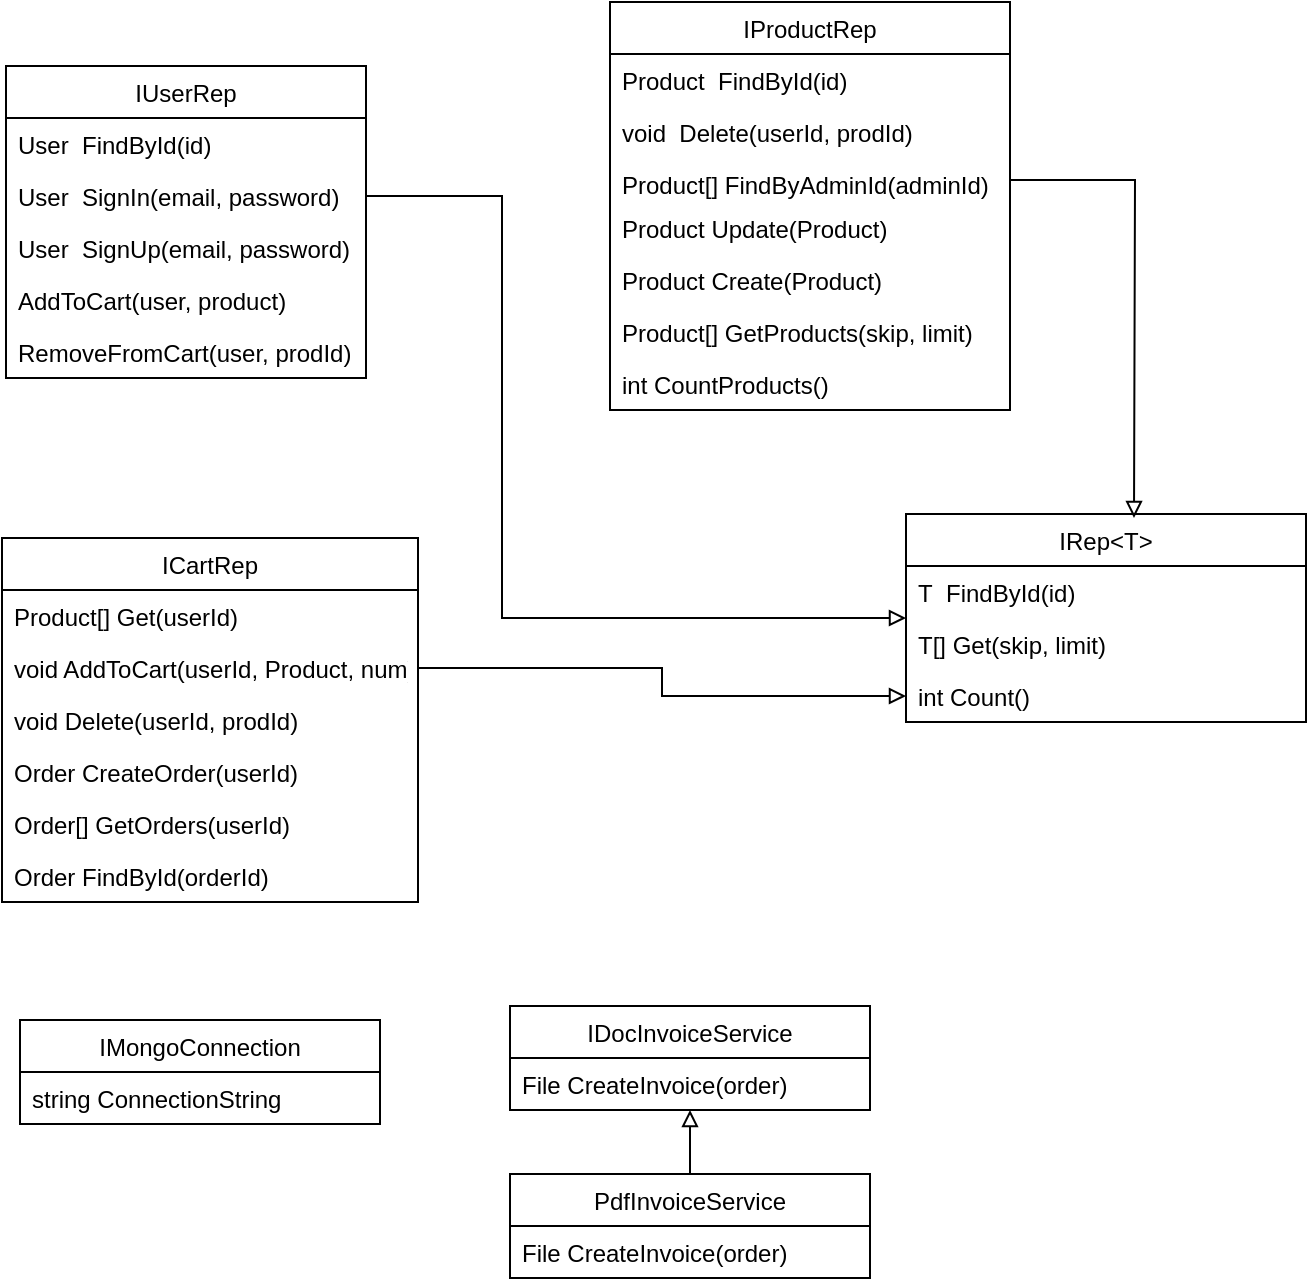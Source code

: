 <mxfile version="14.6.13" type="device" pages="3"><diagram id="R2lEEEUBdFMjLlhIrx00" name="BD"><mxGraphModel dx="1342" dy="616" grid="0" gridSize="10" guides="1" tooltips="1" connect="1" arrows="1" fold="1" page="1" pageScale="1" pageWidth="850" pageHeight="1100" math="0" shadow="0" extFonts="Permanent Marker^https://fonts.googleapis.com/css?family=Permanent+Marker"><root><mxCell id="0"/><mxCell id="1" parent="0"/><mxCell id="uitoqSucDdyed3nqtbVD-1" value="IUserRep" style="swimlane;fontStyle=0;childLayout=stackLayout;horizontal=1;startSize=26;fillColor=none;horizontalStack=0;resizeParent=1;resizeParentMax=0;resizeLast=0;collapsible=1;marginBottom=0;" parent="1" vertex="1"><mxGeometry x="68" y="191" width="180" height="156" as="geometry"><mxRectangle x="350" y="250" width="50" height="26" as="alternateBounds"/></mxGeometry></mxCell><mxCell id="uitoqSucDdyed3nqtbVD-2" value="User  FindById(id)" style="text;strokeColor=none;fillColor=none;align=left;verticalAlign=top;spacingLeft=4;spacingRight=4;overflow=hidden;rotatable=0;points=[[0,0.5],[1,0.5]];portConstraint=eastwest;" parent="uitoqSucDdyed3nqtbVD-1" vertex="1"><mxGeometry y="26" width="180" height="26" as="geometry"/></mxCell><mxCell id="uitoqSucDdyed3nqtbVD-3" value="User  SignIn(email, password)" style="text;strokeColor=none;fillColor=none;align=left;verticalAlign=top;spacingLeft=4;spacingRight=4;overflow=hidden;rotatable=0;points=[[0,0.5],[1,0.5]];portConstraint=eastwest;" parent="uitoqSucDdyed3nqtbVD-1" vertex="1"><mxGeometry y="52" width="180" height="26" as="geometry"/></mxCell><mxCell id="uitoqSucDdyed3nqtbVD-4" value="User  SignUp(email, password)" style="text;strokeColor=none;fillColor=none;align=left;verticalAlign=top;spacingLeft=4;spacingRight=4;overflow=hidden;rotatable=0;points=[[0,0.5],[1,0.5]];portConstraint=eastwest;" parent="uitoqSucDdyed3nqtbVD-1" vertex="1"><mxGeometry y="78" width="180" height="26" as="geometry"/></mxCell><mxCell id="pkNj7a4LKaDpd7mEcciJ-1" value="AddToCart(user, product)" style="text;strokeColor=none;fillColor=none;align=left;verticalAlign=top;spacingLeft=4;spacingRight=4;overflow=hidden;rotatable=0;points=[[0,0.5],[1,0.5]];portConstraint=eastwest;" vertex="1" parent="uitoqSucDdyed3nqtbVD-1"><mxGeometry y="104" width="180" height="26" as="geometry"/></mxCell><mxCell id="pkNj7a4LKaDpd7mEcciJ-2" value="RemoveFromCart(user, prodId)" style="text;strokeColor=none;fillColor=none;align=left;verticalAlign=top;spacingLeft=4;spacingRight=4;overflow=hidden;rotatable=0;points=[[0,0.5],[1,0.5]];portConstraint=eastwest;" vertex="1" parent="uitoqSucDdyed3nqtbVD-1"><mxGeometry y="130" width="180" height="26" as="geometry"/></mxCell><mxCell id="uitoqSucDdyed3nqtbVD-5" value="IProductRep" style="swimlane;fontStyle=0;childLayout=stackLayout;horizontal=1;startSize=26;fillColor=none;horizontalStack=0;resizeParent=1;resizeParentMax=0;resizeLast=0;collapsible=1;marginBottom=0;" parent="1" vertex="1"><mxGeometry x="370" y="159" width="200" height="204" as="geometry"><mxRectangle x="350" y="250" width="50" height="26" as="alternateBounds"/></mxGeometry></mxCell><mxCell id="uitoqSucDdyed3nqtbVD-6" value="Product  FindById(id)" style="text;strokeColor=none;fillColor=none;align=left;verticalAlign=top;spacingLeft=4;spacingRight=4;overflow=hidden;rotatable=0;points=[[0,0.5],[1,0.5]];portConstraint=eastwest;" parent="uitoqSucDdyed3nqtbVD-5" vertex="1"><mxGeometry y="26" width="200" height="26" as="geometry"/></mxCell><mxCell id="uitoqSucDdyed3nqtbVD-7" value="void  Delete(userId, prodId)" style="text;strokeColor=none;fillColor=none;align=left;verticalAlign=top;spacingLeft=4;spacingRight=4;overflow=hidden;rotatable=0;points=[[0,0.5],[1,0.5]];portConstraint=eastwest;" parent="uitoqSucDdyed3nqtbVD-5" vertex="1"><mxGeometry y="52" width="200" height="26" as="geometry"/></mxCell><mxCell id="uitoqSucDdyed3nqtbVD-8" value="Product[] FindByAdminId(adminId)" style="text;strokeColor=none;fillColor=none;align=left;verticalAlign=top;spacingLeft=4;spacingRight=4;overflow=hidden;rotatable=0;points=[[0,0.5],[1,0.5]];portConstraint=eastwest;" parent="uitoqSucDdyed3nqtbVD-5" vertex="1"><mxGeometry y="78" width="200" height="22" as="geometry"/></mxCell><mxCell id="uitoqSucDdyed3nqtbVD-10" value="Product Update(Product)" style="text;strokeColor=none;fillColor=none;align=left;verticalAlign=top;spacingLeft=4;spacingRight=4;overflow=hidden;rotatable=0;points=[[0,0.5],[1,0.5]];portConstraint=eastwest;" parent="uitoqSucDdyed3nqtbVD-5" vertex="1"><mxGeometry y="100" width="200" height="26" as="geometry"/></mxCell><mxCell id="uitoqSucDdyed3nqtbVD-11" value="Product Create(Product)" style="text;strokeColor=none;fillColor=none;align=left;verticalAlign=top;spacingLeft=4;spacingRight=4;overflow=hidden;rotatable=0;points=[[0,0.5],[1,0.5]];portConstraint=eastwest;" parent="uitoqSucDdyed3nqtbVD-5" vertex="1"><mxGeometry y="126" width="200" height="26" as="geometry"/></mxCell><mxCell id="uitoqSucDdyed3nqtbVD-12" value="Product[] GetProducts(skip, limit)" style="text;strokeColor=none;fillColor=none;align=left;verticalAlign=top;spacingLeft=4;spacingRight=4;overflow=hidden;rotatable=0;points=[[0,0.5],[1,0.5]];portConstraint=eastwest;" parent="uitoqSucDdyed3nqtbVD-5" vertex="1"><mxGeometry y="152" width="200" height="26" as="geometry"/></mxCell><mxCell id="uitoqSucDdyed3nqtbVD-13" value="int CountProducts()" style="text;strokeColor=none;fillColor=none;align=left;verticalAlign=top;spacingLeft=4;spacingRight=4;overflow=hidden;rotatable=0;points=[[0,0.5],[1,0.5]];portConstraint=eastwest;" parent="uitoqSucDdyed3nqtbVD-5" vertex="1"><mxGeometry y="178" width="200" height="26" as="geometry"/></mxCell><mxCell id="uitoqSucDdyed3nqtbVD-14" value="ICartRep" style="swimlane;fontStyle=0;childLayout=stackLayout;horizontal=1;startSize=26;fillColor=none;horizontalStack=0;resizeParent=1;resizeParentMax=0;resizeLast=0;collapsible=1;marginBottom=0;" parent="1" vertex="1"><mxGeometry x="66" y="427" width="208" height="182" as="geometry"><mxRectangle x="350" y="250" width="50" height="26" as="alternateBounds"/></mxGeometry></mxCell><mxCell id="uitoqSucDdyed3nqtbVD-15" value="Product[] Get(userId)" style="text;strokeColor=none;fillColor=none;align=left;verticalAlign=top;spacingLeft=4;spacingRight=4;overflow=hidden;rotatable=0;points=[[0,0.5],[1,0.5]];portConstraint=eastwest;" parent="uitoqSucDdyed3nqtbVD-14" vertex="1"><mxGeometry y="26" width="208" height="26" as="geometry"/></mxCell><mxCell id="uitoqSucDdyed3nqtbVD-16" value="void AddToCart(userId, Product, num)" style="text;strokeColor=none;fillColor=none;align=left;verticalAlign=top;spacingLeft=4;spacingRight=4;overflow=hidden;rotatable=0;points=[[0,0.5],[1,0.5]];portConstraint=eastwest;" parent="uitoqSucDdyed3nqtbVD-14" vertex="1"><mxGeometry y="52" width="208" height="26" as="geometry"/></mxCell><mxCell id="uitoqSucDdyed3nqtbVD-17" value="void Delete(userId, prodId)" style="text;strokeColor=none;fillColor=none;align=left;verticalAlign=top;spacingLeft=4;spacingRight=4;overflow=hidden;rotatable=0;points=[[0,0.5],[1,0.5]];portConstraint=eastwest;" parent="uitoqSucDdyed3nqtbVD-14" vertex="1"><mxGeometry y="78" width="208" height="26" as="geometry"/></mxCell><mxCell id="uitoqSucDdyed3nqtbVD-18" value="Order CreateOrder(userId)" style="text;strokeColor=none;fillColor=none;align=left;verticalAlign=top;spacingLeft=4;spacingRight=4;overflow=hidden;rotatable=0;points=[[0,0.5],[1,0.5]];portConstraint=eastwest;" parent="uitoqSucDdyed3nqtbVD-14" vertex="1"><mxGeometry y="104" width="208" height="26" as="geometry"/></mxCell><mxCell id="uitoqSucDdyed3nqtbVD-19" value="Order[] GetOrders(userId)" style="text;strokeColor=none;fillColor=none;align=left;verticalAlign=top;spacingLeft=4;spacingRight=4;overflow=hidden;rotatable=0;points=[[0,0.5],[1,0.5]];portConstraint=eastwest;" parent="uitoqSucDdyed3nqtbVD-14" vertex="1"><mxGeometry y="130" width="208" height="26" as="geometry"/></mxCell><mxCell id="uitoqSucDdyed3nqtbVD-20" value="Order FindById(orderId)" style="text;strokeColor=none;fillColor=none;align=left;verticalAlign=top;spacingLeft=4;spacingRight=4;overflow=hidden;rotatable=0;points=[[0,0.5],[1,0.5]];portConstraint=eastwest;" parent="uitoqSucDdyed3nqtbVD-14" vertex="1"><mxGeometry y="156" width="208" height="26" as="geometry"/></mxCell><mxCell id="sp69sntP6hR7Vr7jf1i6-1" value="IRep&lt;T&gt;" style="swimlane;fontStyle=0;childLayout=stackLayout;horizontal=1;startSize=26;fillColor=none;horizontalStack=0;resizeParent=1;resizeParentMax=0;resizeLast=0;collapsible=1;marginBottom=0;" parent="1" vertex="1"><mxGeometry x="518" y="415" width="200" height="104" as="geometry"><mxRectangle x="350" y="250" width="50" height="26" as="alternateBounds"/></mxGeometry></mxCell><mxCell id="sp69sntP6hR7Vr7jf1i6-2" value="T  FindById(id)" style="text;strokeColor=none;fillColor=none;align=left;verticalAlign=top;spacingLeft=4;spacingRight=4;overflow=hidden;rotatable=0;points=[[0,0.5],[1,0.5]];portConstraint=eastwest;" parent="sp69sntP6hR7Vr7jf1i6-1" vertex="1"><mxGeometry y="26" width="200" height="26" as="geometry"/></mxCell><mxCell id="sp69sntP6hR7Vr7jf1i6-7" value="T[] Get(skip, limit)" style="text;strokeColor=none;fillColor=none;align=left;verticalAlign=top;spacingLeft=4;spacingRight=4;overflow=hidden;rotatable=0;points=[[0,0.5],[1,0.5]];portConstraint=eastwest;" parent="sp69sntP6hR7Vr7jf1i6-1" vertex="1"><mxGeometry y="52" width="200" height="26" as="geometry"/></mxCell><mxCell id="sp69sntP6hR7Vr7jf1i6-8" value="int Count()" style="text;strokeColor=none;fillColor=none;align=left;verticalAlign=top;spacingLeft=4;spacingRight=4;overflow=hidden;rotatable=0;points=[[0,0.5],[1,0.5]];portConstraint=eastwest;" parent="sp69sntP6hR7Vr7jf1i6-1" vertex="1"><mxGeometry y="78" width="200" height="26" as="geometry"/></mxCell><mxCell id="sp69sntP6hR7Vr7jf1i6-9" style="edgeStyle=orthogonalEdgeStyle;rounded=0;orthogonalLoop=1;jettySize=auto;html=1;exitX=1;exitY=0.5;exitDx=0;exitDy=0;endArrow=block;endFill=0;" parent="1" source="uitoqSucDdyed3nqtbVD-3" edge="1"><mxGeometry relative="1" as="geometry"><Array as="points"><mxPoint x="316" y="256"/><mxPoint x="316" y="467"/></Array><mxPoint x="518" y="467" as="targetPoint"/></mxGeometry></mxCell><mxCell id="sp69sntP6hR7Vr7jf1i6-11" style="edgeStyle=orthogonalEdgeStyle;rounded=0;orthogonalLoop=1;jettySize=auto;html=1;exitX=1;exitY=0.5;exitDx=0;exitDy=0;endArrow=block;endFill=0;" parent="1" source="uitoqSucDdyed3nqtbVD-8" edge="1"><mxGeometry relative="1" as="geometry"><mxPoint x="632" y="417" as="targetPoint"/></mxGeometry></mxCell><mxCell id="sp69sntP6hR7Vr7jf1i6-12" style="edgeStyle=orthogonalEdgeStyle;rounded=0;orthogonalLoop=1;jettySize=auto;html=1;exitX=1;exitY=0.5;exitDx=0;exitDy=0;entryX=0;entryY=0.5;entryDx=0;entryDy=0;endArrow=block;endFill=0;" parent="1" source="uitoqSucDdyed3nqtbVD-16" target="sp69sntP6hR7Vr7jf1i6-8" edge="1"><mxGeometry relative="1" as="geometry"/></mxCell><mxCell id="sp69sntP6hR7Vr7jf1i6-13" value="IMongoConnection" style="swimlane;fontStyle=0;childLayout=stackLayout;horizontal=1;startSize=26;fillColor=none;horizontalStack=0;resizeParent=1;resizeParentMax=0;resizeLast=0;collapsible=1;marginBottom=0;" parent="1" vertex="1"><mxGeometry x="75" y="668" width="180" height="52" as="geometry"><mxRectangle x="350" y="250" width="50" height="26" as="alternateBounds"/></mxGeometry></mxCell><mxCell id="sp69sntP6hR7Vr7jf1i6-15" value="string ConnectionString" style="text;strokeColor=none;fillColor=none;align=left;verticalAlign=top;spacingLeft=4;spacingRight=4;overflow=hidden;rotatable=0;points=[[0,0.5],[1,0.5]];portConstraint=eastwest;" parent="sp69sntP6hR7Vr7jf1i6-13" vertex="1"><mxGeometry y="26" width="180" height="26" as="geometry"/></mxCell><mxCell id="sp69sntP6hR7Vr7jf1i6-21" value="PdfInvoiceService" style="swimlane;fontStyle=0;childLayout=stackLayout;horizontal=1;startSize=26;fillColor=none;horizontalStack=0;resizeParent=1;resizeParentMax=0;resizeLast=0;collapsible=1;marginBottom=0;" parent="1" vertex="1"><mxGeometry x="320" y="745" width="180" height="52" as="geometry"><mxRectangle x="350" y="250" width="50" height="26" as="alternateBounds"/></mxGeometry></mxCell><mxCell id="sp69sntP6hR7Vr7jf1i6-22" value="File CreateInvoice(order)" style="text;strokeColor=none;fillColor=none;align=left;verticalAlign=top;spacingLeft=4;spacingRight=4;overflow=hidden;rotatable=0;points=[[0,0.5],[1,0.5]];portConstraint=eastwest;" parent="sp69sntP6hR7Vr7jf1i6-21" vertex="1"><mxGeometry y="26" width="180" height="26" as="geometry"/></mxCell><mxCell id="UwvYHvgWhZMfKp-9vyjk-4" style="edgeStyle=orthogonalEdgeStyle;rounded=0;orthogonalLoop=1;jettySize=auto;html=1;endArrow=block;endFill=0;exitX=0.5;exitY=0;exitDx=0;exitDy=0;" parent="1" source="sp69sntP6hR7Vr7jf1i6-21" target="UwvYHvgWhZMfKp-9vyjk-1" edge="1"><mxGeometry relative="1" as="geometry"/></mxCell><mxCell id="UwvYHvgWhZMfKp-9vyjk-1" value="IDocInvoiceService" style="swimlane;fontStyle=0;childLayout=stackLayout;horizontal=1;startSize=26;fillColor=none;horizontalStack=0;resizeParent=1;resizeParentMax=0;resizeLast=0;collapsible=1;marginBottom=0;" parent="1" vertex="1"><mxGeometry x="320" y="661" width="180" height="52" as="geometry"><mxRectangle x="350" y="250" width="50" height="26" as="alternateBounds"/></mxGeometry></mxCell><mxCell id="UwvYHvgWhZMfKp-9vyjk-2" value="File CreateInvoice(order)" style="text;strokeColor=none;fillColor=none;align=left;verticalAlign=top;spacingLeft=4;spacingRight=4;overflow=hidden;rotatable=0;points=[[0,0.5],[1,0.5]];portConstraint=eastwest;" parent="UwvYHvgWhZMfKp-9vyjk-1" vertex="1"><mxGeometry y="26" width="180" height="26" as="geometry"/></mxCell></root></mxGraphModel></diagram><diagram id="At6Du0jgESSareMMdR1M" name="BL"><mxGraphModel dx="1312" dy="572" grid="0" gridSize="10" guides="1" tooltips="1" connect="1" arrows="1" fold="1" page="1" pageScale="1" pageWidth="827" pageHeight="1169" math="0" shadow="0"><root><mxCell id="TwsDmGxqzUHJxgm-YXh0-0"/><mxCell id="TwsDmGxqzUHJxgm-YXh0-1" parent="TwsDmGxqzUHJxgm-YXh0-0"/><mxCell id="PnpXtweFXKtLKO2WUUAs-0" value="User" style="swimlane;fontStyle=0;childLayout=stackLayout;horizontal=1;startSize=26;fillColor=none;horizontalStack=0;resizeParent=1;resizeParentMax=0;resizeLast=0;collapsible=1;marginBottom=0;" parent="TwsDmGxqzUHJxgm-YXh0-1" vertex="1"><mxGeometry x="513" y="640" width="140" height="130" as="geometry"/></mxCell><mxCell id="kGK1aal7ctNL6fsf07t8-0" value="id" style="text;strokeColor=none;fillColor=none;align=left;verticalAlign=top;spacingLeft=4;spacingRight=4;overflow=hidden;rotatable=0;points=[[0,0.5],[1,0.5]];portConstraint=eastwest;" parent="PnpXtweFXKtLKO2WUUAs-0" vertex="1"><mxGeometry y="26" width="140" height="26" as="geometry"/></mxCell><mxCell id="PnpXtweFXKtLKO2WUUAs-1" value="email" style="text;strokeColor=none;fillColor=none;align=left;verticalAlign=top;spacingLeft=4;spacingRight=4;overflow=hidden;rotatable=0;points=[[0,0.5],[1,0.5]];portConstraint=eastwest;" parent="PnpXtweFXKtLKO2WUUAs-0" vertex="1"><mxGeometry y="52" width="140" height="26" as="geometry"/></mxCell><mxCell id="PnpXtweFXKtLKO2WUUAs-2" value="password" style="text;strokeColor=none;fillColor=none;align=left;verticalAlign=top;spacingLeft=4;spacingRight=4;overflow=hidden;rotatable=0;points=[[0,0.5],[1,0.5]];portConstraint=eastwest;" parent="PnpXtweFXKtLKO2WUUAs-0" vertex="1"><mxGeometry y="78" width="140" height="26" as="geometry"/></mxCell><mxCell id="PnpXtweFXKtLKO2WUUAs-3" value="cart&#10;" style="text;strokeColor=none;fillColor=none;align=left;verticalAlign=top;spacingLeft=4;spacingRight=4;overflow=hidden;rotatable=0;points=[[0,0.5],[1,0.5]];portConstraint=eastwest;" parent="PnpXtweFXKtLKO2WUUAs-0" vertex="1"><mxGeometry y="104" width="140" height="26" as="geometry"/></mxCell><mxCell id="PnpXtweFXKtLKO2WUUAs-4" value="Product" style="swimlane;fontStyle=0;childLayout=stackLayout;horizontal=1;startSize=26;fillColor=none;horizontalStack=0;resizeParent=1;resizeParentMax=0;resizeLast=0;collapsible=1;marginBottom=0;" parent="TwsDmGxqzUHJxgm-YXh0-1" vertex="1"><mxGeometry x="-29" y="486" width="140" height="182" as="geometry"/></mxCell><mxCell id="kGK1aal7ctNL6fsf07t8-6" value="id" style="text;strokeColor=none;fillColor=none;align=left;verticalAlign=top;spacingLeft=4;spacingRight=4;overflow=hidden;rotatable=0;points=[[0,0.5],[1,0.5]];portConstraint=eastwest;" parent="PnpXtweFXKtLKO2WUUAs-4" vertex="1"><mxGeometry y="26" width="140" height="26" as="geometry"/></mxCell><mxCell id="PnpXtweFXKtLKO2WUUAs-5" value="title" style="text;strokeColor=none;fillColor=none;align=left;verticalAlign=top;spacingLeft=4;spacingRight=4;overflow=hidden;rotatable=0;points=[[0,0.5],[1,0.5]];portConstraint=eastwest;" parent="PnpXtweFXKtLKO2WUUAs-4" vertex="1"><mxGeometry y="52" width="140" height="26" as="geometry"/></mxCell><mxCell id="PnpXtweFXKtLKO2WUUAs-6" value="price" style="text;strokeColor=none;fillColor=none;align=left;verticalAlign=top;spacingLeft=4;spacingRight=4;overflow=hidden;rotatable=0;points=[[0,0.5],[1,0.5]];portConstraint=eastwest;" parent="PnpXtweFXKtLKO2WUUAs-4" vertex="1"><mxGeometry y="78" width="140" height="26" as="geometry"/></mxCell><mxCell id="PnpXtweFXKtLKO2WUUAs-7" value="description" style="text;strokeColor=none;fillColor=none;align=left;verticalAlign=top;spacingLeft=4;spacingRight=4;overflow=hidden;rotatable=0;points=[[0,0.5],[1,0.5]];portConstraint=eastwest;" parent="PnpXtweFXKtLKO2WUUAs-4" vertex="1"><mxGeometry y="104" width="140" height="26" as="geometry"/></mxCell><mxCell id="PnpXtweFXKtLKO2WUUAs-8" value="imageUrl" style="text;strokeColor=none;fillColor=none;align=left;verticalAlign=top;spacingLeft=4;spacingRight=4;overflow=hidden;rotatable=0;points=[[0,0.5],[1,0.5]];portConstraint=eastwest;" parent="PnpXtweFXKtLKO2WUUAs-4" vertex="1"><mxGeometry y="130" width="140" height="26" as="geometry"/></mxCell><mxCell id="PnpXtweFXKtLKO2WUUAs-9" value="userId" style="text;strokeColor=none;fillColor=none;align=left;verticalAlign=top;spacingLeft=4;spacingRight=4;overflow=hidden;rotatable=0;points=[[0,0.5],[1,0.5]];portConstraint=eastwest;" parent="PnpXtweFXKtLKO2WUUAs-4" vertex="1"><mxGeometry y="156" width="140" height="26" as="geometry"/></mxCell><mxCell id="PnpXtweFXKtLKO2WUUAs-10" value="Order" style="swimlane;fontStyle=0;childLayout=stackLayout;horizontal=1;startSize=26;fillColor=none;horizontalStack=0;resizeParent=1;resizeParentMax=0;resizeLast=0;collapsible=1;marginBottom=0;" parent="TwsDmGxqzUHJxgm-YXh0-1" vertex="1"><mxGeometry x="363" y="440" width="140" height="78" as="geometry"/></mxCell><mxCell id="PnpXtweFXKtLKO2WUUAs-11" value="products[]" style="text;strokeColor=none;fillColor=none;align=left;verticalAlign=top;spacingLeft=4;spacingRight=4;overflow=hidden;rotatable=0;points=[[0,0.5],[1,0.5]];portConstraint=eastwest;" parent="PnpXtweFXKtLKO2WUUAs-10" vertex="1"><mxGeometry y="26" width="140" height="26" as="geometry"/></mxCell><mxCell id="PnpXtweFXKtLKO2WUUAs-12" value="userInfo&#10;" style="text;strokeColor=none;fillColor=none;align=left;verticalAlign=top;spacingLeft=4;spacingRight=4;overflow=hidden;rotatable=0;points=[[0,0.5],[1,0.5]];portConstraint=eastwest;" parent="PnpXtweFXKtLKO2WUUAs-10" vertex="1"><mxGeometry y="52" width="140" height="26" as="geometry"/></mxCell><mxCell id="PnpXtweFXKtLKO2WUUAs-13" value="Cart" style="swimlane;fontStyle=0;childLayout=stackLayout;horizontal=1;startSize=26;fillColor=none;horizontalStack=0;resizeParent=1;resizeParentMax=0;resizeLast=0;collapsible=1;marginBottom=0;" parent="TwsDmGxqzUHJxgm-YXh0-1" vertex="1"><mxGeometry x="326" y="706" width="140" height="54" as="geometry"/></mxCell><mxCell id="PnpXtweFXKtLKO2WUUAs-14" value="item[]" style="text;strokeColor=none;fillColor=none;align=left;verticalAlign=top;spacingLeft=4;spacingRight=4;overflow=hidden;rotatable=0;points=[[0,0.5],[1,0.5]];portConstraint=eastwest;" parent="PnpXtweFXKtLKO2WUUAs-13" vertex="1"><mxGeometry y="26" width="140" height="28" as="geometry"/></mxCell><mxCell id="PnpXtweFXKtLKO2WUUAs-15" value="Item" style="swimlane;fontStyle=0;childLayout=stackLayout;horizontal=1;startSize=26;fillColor=none;horizontalStack=0;resizeParent=1;resizeParentMax=0;resizeLast=0;collapsible=1;marginBottom=0;" parent="TwsDmGxqzUHJxgm-YXh0-1" vertex="1"><mxGeometry x="146" y="751" width="140" height="78" as="geometry"/></mxCell><mxCell id="PnpXtweFXKtLKO2WUUAs-16" value="productId" style="text;strokeColor=none;fillColor=none;align=left;verticalAlign=top;spacingLeft=4;spacingRight=4;overflow=hidden;rotatable=0;points=[[0,0.5],[1,0.5]];portConstraint=eastwest;" parent="PnpXtweFXKtLKO2WUUAs-15" vertex="1"><mxGeometry y="26" width="140" height="26" as="geometry"/></mxCell><mxCell id="PnpXtweFXKtLKO2WUUAs-17" value="quantity" style="text;strokeColor=none;fillColor=none;align=left;verticalAlign=top;spacingLeft=4;spacingRight=4;overflow=hidden;rotatable=0;points=[[0,0.5],[1,0.5]];portConstraint=eastwest;" parent="PnpXtweFXKtLKO2WUUAs-15" vertex="1"><mxGeometry y="52" width="140" height="26" as="geometry"/></mxCell><mxCell id="PnpXtweFXKtLKO2WUUAs-18" style="edgeStyle=orthogonalEdgeStyle;rounded=0;orthogonalLoop=1;jettySize=auto;html=1;entryX=0.997;entryY=0.277;entryDx=0;entryDy=0;entryPerimeter=0;dashed=1;exitX=0;exitY=0.231;exitDx=0;exitDy=0;exitPerimeter=0;" parent="TwsDmGxqzUHJxgm-YXh0-1" source="PnpXtweFXKtLKO2WUUAs-3" target="PnpXtweFXKtLKO2WUUAs-14" edge="1"><mxGeometry relative="1" as="geometry"/></mxCell><mxCell id="PnpXtweFXKtLKO2WUUAs-19" style="edgeStyle=orthogonalEdgeStyle;rounded=0;orthogonalLoop=1;jettySize=auto;html=1;exitX=0;exitY=0.5;exitDx=0;exitDy=0;entryX=1;entryY=0.5;entryDx=0;entryDy=0;dashed=1;" parent="TwsDmGxqzUHJxgm-YXh0-1" source="PnpXtweFXKtLKO2WUUAs-14" target="PnpXtweFXKtLKO2WUUAs-16" edge="1"><mxGeometry relative="1" as="geometry"/></mxCell><mxCell id="PnpXtweFXKtLKO2WUUAs-20" value="userInfo" style="swimlane;fontStyle=0;childLayout=stackLayout;horizontal=1;startSize=26;fillColor=none;horizontalStack=0;resizeParent=1;resizeParentMax=0;resizeLast=0;collapsible=1;marginBottom=0;" parent="TwsDmGxqzUHJxgm-YXh0-1" vertex="1"><mxGeometry x="543" y="488" width="140" height="78" as="geometry"/></mxCell><mxCell id="PnpXtweFXKtLKO2WUUAs-21" value="userId" style="text;strokeColor=none;fillColor=none;align=left;verticalAlign=top;spacingLeft=4;spacingRight=4;overflow=hidden;rotatable=0;points=[[0,0.5],[1,0.5]];portConstraint=eastwest;" parent="PnpXtweFXKtLKO2WUUAs-20" vertex="1"><mxGeometry y="26" width="140" height="26" as="geometry"/></mxCell><mxCell id="PnpXtweFXKtLKO2WUUAs-22" value="email" style="text;strokeColor=none;fillColor=none;align=left;verticalAlign=top;spacingLeft=4;spacingRight=4;overflow=hidden;rotatable=0;points=[[0,0.5],[1,0.5]];portConstraint=eastwest;" parent="PnpXtweFXKtLKO2WUUAs-20" vertex="1"><mxGeometry y="52" width="140" height="26" as="geometry"/></mxCell><mxCell id="PnpXtweFXKtLKO2WUUAs-23" style="edgeStyle=orthogonalEdgeStyle;rounded=0;orthogonalLoop=1;jettySize=auto;html=1;exitX=1;exitY=0.5;exitDx=0;exitDy=0;entryX=0;entryY=0.5;entryDx=0;entryDy=0;dashed=1;" parent="TwsDmGxqzUHJxgm-YXh0-1" source="PnpXtweFXKtLKO2WUUAs-12" target="PnpXtweFXKtLKO2WUUAs-21" edge="1"><mxGeometry relative="1" as="geometry"/></mxCell><mxCell id="kGK1aal7ctNL6fsf07t8-1" style="edgeStyle=orthogonalEdgeStyle;rounded=0;orthogonalLoop=1;jettySize=auto;html=1;entryX=0;entryY=0.5;entryDx=0;entryDy=0;dashed=1;" parent="TwsDmGxqzUHJxgm-YXh0-1" source="PnpXtweFXKtLKO2WUUAs-9" target="kGK1aal7ctNL6fsf07t8-0" edge="1"><mxGeometry relative="1" as="geometry"/></mxCell><mxCell id="kGK1aal7ctNL6fsf07t8-3" value="Products" style="swimlane;fontStyle=0;childLayout=stackLayout;horizontal=1;startSize=26;fillColor=none;horizontalStack=0;resizeParent=1;resizeParentMax=0;resizeLast=0;collapsible=1;marginBottom=0;" parent="TwsDmGxqzUHJxgm-YXh0-1" vertex="1"><mxGeometry x="186" y="465" width="140" height="78" as="geometry"/></mxCell><mxCell id="kGK1aal7ctNL6fsf07t8-4" value="productData" style="text;strokeColor=none;fillColor=none;align=left;verticalAlign=top;spacingLeft=4;spacingRight=4;overflow=hidden;rotatable=0;points=[[0,0.5],[1,0.5]];portConstraint=eastwest;" parent="kGK1aal7ctNL6fsf07t8-3" vertex="1"><mxGeometry y="26" width="140" height="26" as="geometry"/></mxCell><mxCell id="kGK1aal7ctNL6fsf07t8-5" value="quantity&#10;" style="text;strokeColor=none;fillColor=none;align=left;verticalAlign=top;spacingLeft=4;spacingRight=4;overflow=hidden;rotatable=0;points=[[0,0.5],[1,0.5]];portConstraint=eastwest;" parent="kGK1aal7ctNL6fsf07t8-3" vertex="1"><mxGeometry y="52" width="140" height="26" as="geometry"/></mxCell><mxCell id="kGK1aal7ctNL6fsf07t8-7" style="edgeStyle=orthogonalEdgeStyle;rounded=0;orthogonalLoop=1;jettySize=auto;html=1;exitX=0;exitY=0.5;exitDx=0;exitDy=0;dashed=1;entryX=1;entryY=0.808;entryDx=0;entryDy=0;entryPerimeter=0;" parent="TwsDmGxqzUHJxgm-YXh0-1" source="PnpXtweFXKtLKO2WUUAs-16" target="kGK1aal7ctNL6fsf07t8-6" edge="1"><mxGeometry relative="1" as="geometry"><Array as="points"><mxPoint x="126" y="790"/><mxPoint x="126" y="533"/></Array></mxGeometry></mxCell><mxCell id="kGK1aal7ctNL6fsf07t8-8" style="edgeStyle=orthogonalEdgeStyle;rounded=0;orthogonalLoop=1;jettySize=auto;html=1;entryX=1.004;entryY=0.788;entryDx=0;entryDy=0;entryPerimeter=0;dashed=1;" parent="TwsDmGxqzUHJxgm-YXh0-1" source="PnpXtweFXKtLKO2WUUAs-21" target="kGK1aal7ctNL6fsf07t8-0" edge="1"><mxGeometry relative="1" as="geometry"><Array as="points"><mxPoint x="711" y="527"/><mxPoint x="711" y="686"/><mxPoint x="654" y="686"/></Array></mxGeometry></mxCell><mxCell id="kGK1aal7ctNL6fsf07t8-9" style="edgeStyle=orthogonalEdgeStyle;rounded=0;orthogonalLoop=1;jettySize=auto;html=1;exitX=0;exitY=0.5;exitDx=0;exitDy=0;entryX=1;entryY=0.5;entryDx=0;entryDy=0;dashed=1;" parent="TwsDmGxqzUHJxgm-YXh0-1" source="PnpXtweFXKtLKO2WUUAs-11" target="kGK1aal7ctNL6fsf07t8-4" edge="1"><mxGeometry relative="1" as="geometry"/></mxCell><mxCell id="kGK1aal7ctNL6fsf07t8-10" style="edgeStyle=orthogonalEdgeStyle;rounded=0;orthogonalLoop=1;jettySize=auto;html=1;entryX=1;entryY=0.5;entryDx=0;entryDy=0;dashed=1;" parent="TwsDmGxqzUHJxgm-YXh0-1" source="kGK1aal7ctNL6fsf07t8-4" target="kGK1aal7ctNL6fsf07t8-6" edge="1"><mxGeometry relative="1" as="geometry"><Array as="points"><mxPoint x="131" y="505"/><mxPoint x="131" y="525"/></Array></mxGeometry></mxCell></root></mxGraphModel></diagram><diagram id="QzY3F5fOhncCwpjnhY5d" name="MongoBL"><mxGraphModel dx="1312" dy="572" grid="0" gridSize="10" guides="1" tooltips="1" connect="1" arrows="1" fold="1" page="1" pageScale="1" pageWidth="827" pageHeight="1169" math="0" shadow="0"><root><mxCell id="hZuPef--LjQdCPYk1ZBS-0"/><mxCell id="hZuPef--LjQdCPYk1ZBS-1" parent="hZuPef--LjQdCPYk1ZBS-0"/><mxCell id="hZuPef--LjQdCPYk1ZBS-2" value="MongoUser" style="swimlane;fontStyle=0;childLayout=stackLayout;horizontal=1;startSize=26;fillColor=none;horizontalStack=0;resizeParent=1;resizeParentMax=0;resizeLast=0;collapsible=1;marginBottom=0;" parent="hZuPef--LjQdCPYk1ZBS-1" vertex="1"><mxGeometry x="472" y="530" width="140" height="130" as="geometry"/></mxCell><mxCell id="hZuPef--LjQdCPYk1ZBS-3" value="id" style="text;strokeColor=none;fillColor=none;align=left;verticalAlign=top;spacingLeft=4;spacingRight=4;overflow=hidden;rotatable=0;points=[[0,0.5],[1,0.5]];portConstraint=eastwest;" parent="hZuPef--LjQdCPYk1ZBS-2" vertex="1"><mxGeometry y="26" width="140" height="26" as="geometry"/></mxCell><mxCell id="hZuPef--LjQdCPYk1ZBS-4" value="email" style="text;strokeColor=none;fillColor=none;align=left;verticalAlign=top;spacingLeft=4;spacingRight=4;overflow=hidden;rotatable=0;points=[[0,0.5],[1,0.5]];portConstraint=eastwest;" parent="hZuPef--LjQdCPYk1ZBS-2" vertex="1"><mxGeometry y="52" width="140" height="26" as="geometry"/></mxCell><mxCell id="hZuPef--LjQdCPYk1ZBS-5" value="password" style="text;strokeColor=none;fillColor=none;align=left;verticalAlign=top;spacingLeft=4;spacingRight=4;overflow=hidden;rotatable=0;points=[[0,0.5],[1,0.5]];portConstraint=eastwest;" parent="hZuPef--LjQdCPYk1ZBS-2" vertex="1"><mxGeometry y="78" width="140" height="26" as="geometry"/></mxCell><mxCell id="hZuPef--LjQdCPYk1ZBS-6" value="cart&#10;" style="text;strokeColor=none;fillColor=none;align=left;verticalAlign=top;spacingLeft=4;spacingRight=4;overflow=hidden;rotatable=0;points=[[0,0.5],[1,0.5]];portConstraint=eastwest;" parent="hZuPef--LjQdCPYk1ZBS-2" vertex="1"><mxGeometry y="104" width="140" height="26" as="geometry"/></mxCell><mxCell id="hZuPef--LjQdCPYk1ZBS-7" value="MongoProduct" style="swimlane;fontStyle=0;childLayout=stackLayout;horizontal=1;startSize=26;fillColor=none;horizontalStack=0;resizeParent=1;resizeParentMax=0;resizeLast=0;collapsible=1;marginBottom=0;" parent="hZuPef--LjQdCPYk1ZBS-1" vertex="1"><mxGeometry x="-70" y="376" width="140" height="182" as="geometry"/></mxCell><mxCell id="hZuPef--LjQdCPYk1ZBS-8" value="id" style="text;strokeColor=none;fillColor=none;align=left;verticalAlign=top;spacingLeft=4;spacingRight=4;overflow=hidden;rotatable=0;points=[[0,0.5],[1,0.5]];portConstraint=eastwest;" parent="hZuPef--LjQdCPYk1ZBS-7" vertex="1"><mxGeometry y="26" width="140" height="26" as="geometry"/></mxCell><mxCell id="hZuPef--LjQdCPYk1ZBS-9" value="title" style="text;strokeColor=none;fillColor=none;align=left;verticalAlign=top;spacingLeft=4;spacingRight=4;overflow=hidden;rotatable=0;points=[[0,0.5],[1,0.5]];portConstraint=eastwest;" parent="hZuPef--LjQdCPYk1ZBS-7" vertex="1"><mxGeometry y="52" width="140" height="26" as="geometry"/></mxCell><mxCell id="hZuPef--LjQdCPYk1ZBS-10" value="price" style="text;strokeColor=none;fillColor=none;align=left;verticalAlign=top;spacingLeft=4;spacingRight=4;overflow=hidden;rotatable=0;points=[[0,0.5],[1,0.5]];portConstraint=eastwest;" parent="hZuPef--LjQdCPYk1ZBS-7" vertex="1"><mxGeometry y="78" width="140" height="26" as="geometry"/></mxCell><mxCell id="hZuPef--LjQdCPYk1ZBS-11" value="description" style="text;strokeColor=none;fillColor=none;align=left;verticalAlign=top;spacingLeft=4;spacingRight=4;overflow=hidden;rotatable=0;points=[[0,0.5],[1,0.5]];portConstraint=eastwest;" parent="hZuPef--LjQdCPYk1ZBS-7" vertex="1"><mxGeometry y="104" width="140" height="26" as="geometry"/></mxCell><mxCell id="hZuPef--LjQdCPYk1ZBS-12" value="imageUrl" style="text;strokeColor=none;fillColor=none;align=left;verticalAlign=top;spacingLeft=4;spacingRight=4;overflow=hidden;rotatable=0;points=[[0,0.5],[1,0.5]];portConstraint=eastwest;" parent="hZuPef--LjQdCPYk1ZBS-7" vertex="1"><mxGeometry y="130" width="140" height="26" as="geometry"/></mxCell><mxCell id="hZuPef--LjQdCPYk1ZBS-13" value="userId" style="text;strokeColor=none;fillColor=none;align=left;verticalAlign=top;spacingLeft=4;spacingRight=4;overflow=hidden;rotatable=0;points=[[0,0.5],[1,0.5]];portConstraint=eastwest;" parent="hZuPef--LjQdCPYk1ZBS-7" vertex="1"><mxGeometry y="156" width="140" height="26" as="geometry"/></mxCell><mxCell id="hZuPef--LjQdCPYk1ZBS-14" value="MongoOrder" style="swimlane;fontStyle=0;childLayout=stackLayout;horizontal=1;startSize=26;fillColor=none;horizontalStack=0;resizeParent=1;resizeParentMax=0;resizeLast=0;collapsible=1;marginBottom=0;" parent="hZuPef--LjQdCPYk1ZBS-1" vertex="1"><mxGeometry x="322" y="330" width="140" height="78" as="geometry"/></mxCell><mxCell id="hZuPef--LjQdCPYk1ZBS-15" value="products[]" style="text;strokeColor=none;fillColor=none;align=left;verticalAlign=top;spacingLeft=4;spacingRight=4;overflow=hidden;rotatable=0;points=[[0,0.5],[1,0.5]];portConstraint=eastwest;" parent="hZuPef--LjQdCPYk1ZBS-14" vertex="1"><mxGeometry y="26" width="140" height="26" as="geometry"/></mxCell><mxCell id="hZuPef--LjQdCPYk1ZBS-16" value="userInfo&#10;" style="text;strokeColor=none;fillColor=none;align=left;verticalAlign=top;spacingLeft=4;spacingRight=4;overflow=hidden;rotatable=0;points=[[0,0.5],[1,0.5]];portConstraint=eastwest;" parent="hZuPef--LjQdCPYk1ZBS-14" vertex="1"><mxGeometry y="52" width="140" height="26" as="geometry"/></mxCell><mxCell id="hZuPef--LjQdCPYk1ZBS-17" value="MongoCart" style="swimlane;fontStyle=0;childLayout=stackLayout;horizontal=1;startSize=26;fillColor=none;horizontalStack=0;resizeParent=1;resizeParentMax=0;resizeLast=0;collapsible=1;marginBottom=0;" parent="hZuPef--LjQdCPYk1ZBS-1" vertex="1"><mxGeometry x="285" y="596" width="140" height="54" as="geometry"/></mxCell><mxCell id="hZuPef--LjQdCPYk1ZBS-18" value="item[]" style="text;strokeColor=none;fillColor=none;align=left;verticalAlign=top;spacingLeft=4;spacingRight=4;overflow=hidden;rotatable=0;points=[[0,0.5],[1,0.5]];portConstraint=eastwest;" parent="hZuPef--LjQdCPYk1ZBS-17" vertex="1"><mxGeometry y="26" width="140" height="28" as="geometry"/></mxCell><mxCell id="hZuPef--LjQdCPYk1ZBS-19" value="Item" style="swimlane;fontStyle=0;childLayout=stackLayout;horizontal=1;startSize=26;fillColor=none;horizontalStack=0;resizeParent=1;resizeParentMax=0;resizeLast=0;collapsible=1;marginBottom=0;" parent="hZuPef--LjQdCPYk1ZBS-1" vertex="1"><mxGeometry x="105" y="641" width="140" height="78" as="geometry"/></mxCell><mxCell id="hZuPef--LjQdCPYk1ZBS-20" value="productId" style="text;strokeColor=none;fillColor=none;align=left;verticalAlign=top;spacingLeft=4;spacingRight=4;overflow=hidden;rotatable=0;points=[[0,0.5],[1,0.5]];portConstraint=eastwest;" parent="hZuPef--LjQdCPYk1ZBS-19" vertex="1"><mxGeometry y="26" width="140" height="26" as="geometry"/></mxCell><mxCell id="hZuPef--LjQdCPYk1ZBS-21" value="quantity" style="text;strokeColor=none;fillColor=none;align=left;verticalAlign=top;spacingLeft=4;spacingRight=4;overflow=hidden;rotatable=0;points=[[0,0.5],[1,0.5]];portConstraint=eastwest;" parent="hZuPef--LjQdCPYk1ZBS-19" vertex="1"><mxGeometry y="52" width="140" height="26" as="geometry"/></mxCell><mxCell id="hZuPef--LjQdCPYk1ZBS-22" style="edgeStyle=orthogonalEdgeStyle;rounded=0;orthogonalLoop=1;jettySize=auto;html=1;entryX=0.997;entryY=0.277;entryDx=0;entryDy=0;entryPerimeter=0;dashed=1;exitX=0;exitY=0.231;exitDx=0;exitDy=0;exitPerimeter=0;" parent="hZuPef--LjQdCPYk1ZBS-1" source="hZuPef--LjQdCPYk1ZBS-6" target="hZuPef--LjQdCPYk1ZBS-18" edge="1"><mxGeometry relative="1" as="geometry"/></mxCell><mxCell id="hZuPef--LjQdCPYk1ZBS-23" style="edgeStyle=orthogonalEdgeStyle;rounded=0;orthogonalLoop=1;jettySize=auto;html=1;exitX=0;exitY=0.5;exitDx=0;exitDy=0;entryX=1;entryY=0.5;entryDx=0;entryDy=0;dashed=1;" parent="hZuPef--LjQdCPYk1ZBS-1" source="hZuPef--LjQdCPYk1ZBS-18" target="hZuPef--LjQdCPYk1ZBS-20" edge="1"><mxGeometry relative="1" as="geometry"/></mxCell><mxCell id="hZuPef--LjQdCPYk1ZBS-24" value="userInfo" style="swimlane;fontStyle=0;childLayout=stackLayout;horizontal=1;startSize=26;fillColor=none;horizontalStack=0;resizeParent=1;resizeParentMax=0;resizeLast=0;collapsible=1;marginBottom=0;" parent="hZuPef--LjQdCPYk1ZBS-1" vertex="1"><mxGeometry x="502" y="378" width="140" height="78" as="geometry"/></mxCell><mxCell id="hZuPef--LjQdCPYk1ZBS-25" value="userId" style="text;strokeColor=none;fillColor=none;align=left;verticalAlign=top;spacingLeft=4;spacingRight=4;overflow=hidden;rotatable=0;points=[[0,0.5],[1,0.5]];portConstraint=eastwest;" parent="hZuPef--LjQdCPYk1ZBS-24" vertex="1"><mxGeometry y="26" width="140" height="26" as="geometry"/></mxCell><mxCell id="hZuPef--LjQdCPYk1ZBS-26" value="email" style="text;strokeColor=none;fillColor=none;align=left;verticalAlign=top;spacingLeft=4;spacingRight=4;overflow=hidden;rotatable=0;points=[[0,0.5],[1,0.5]];portConstraint=eastwest;" parent="hZuPef--LjQdCPYk1ZBS-24" vertex="1"><mxGeometry y="52" width="140" height="26" as="geometry"/></mxCell><mxCell id="hZuPef--LjQdCPYk1ZBS-27" style="edgeStyle=orthogonalEdgeStyle;rounded=0;orthogonalLoop=1;jettySize=auto;html=1;exitX=1;exitY=0.5;exitDx=0;exitDy=0;entryX=0;entryY=0.5;entryDx=0;entryDy=0;dashed=1;" parent="hZuPef--LjQdCPYk1ZBS-1" source="hZuPef--LjQdCPYk1ZBS-16" target="hZuPef--LjQdCPYk1ZBS-25" edge="1"><mxGeometry relative="1" as="geometry"/></mxCell><mxCell id="hZuPef--LjQdCPYk1ZBS-28" style="edgeStyle=orthogonalEdgeStyle;rounded=0;orthogonalLoop=1;jettySize=auto;html=1;entryX=0;entryY=0.5;entryDx=0;entryDy=0;dashed=1;" parent="hZuPef--LjQdCPYk1ZBS-1" source="hZuPef--LjQdCPYk1ZBS-13" target="hZuPef--LjQdCPYk1ZBS-3" edge="1"><mxGeometry relative="1" as="geometry"/></mxCell><mxCell id="hZuPef--LjQdCPYk1ZBS-29" value="Products" style="swimlane;fontStyle=0;childLayout=stackLayout;horizontal=1;startSize=26;fillColor=none;horizontalStack=0;resizeParent=1;resizeParentMax=0;resizeLast=0;collapsible=1;marginBottom=0;" parent="hZuPef--LjQdCPYk1ZBS-1" vertex="1"><mxGeometry x="145" y="355" width="140" height="78" as="geometry"/></mxCell><mxCell id="hZuPef--LjQdCPYk1ZBS-30" value="productData" style="text;strokeColor=none;fillColor=none;align=left;verticalAlign=top;spacingLeft=4;spacingRight=4;overflow=hidden;rotatable=0;points=[[0,0.5],[1,0.5]];portConstraint=eastwest;" parent="hZuPef--LjQdCPYk1ZBS-29" vertex="1"><mxGeometry y="26" width="140" height="26" as="geometry"/></mxCell><mxCell id="hZuPef--LjQdCPYk1ZBS-31" value="quantity&#10;" style="text;strokeColor=none;fillColor=none;align=left;verticalAlign=top;spacingLeft=4;spacingRight=4;overflow=hidden;rotatable=0;points=[[0,0.5],[1,0.5]];portConstraint=eastwest;" parent="hZuPef--LjQdCPYk1ZBS-29" vertex="1"><mxGeometry y="52" width="140" height="26" as="geometry"/></mxCell><mxCell id="hZuPef--LjQdCPYk1ZBS-32" style="edgeStyle=orthogonalEdgeStyle;rounded=0;orthogonalLoop=1;jettySize=auto;html=1;exitX=0;exitY=0.5;exitDx=0;exitDy=0;dashed=1;entryX=1;entryY=0.808;entryDx=0;entryDy=0;entryPerimeter=0;" parent="hZuPef--LjQdCPYk1ZBS-1" source="hZuPef--LjQdCPYk1ZBS-20" target="hZuPef--LjQdCPYk1ZBS-8" edge="1"><mxGeometry relative="1" as="geometry"><Array as="points"><mxPoint x="85" y="680"/><mxPoint x="85" y="423"/></Array></mxGeometry></mxCell><mxCell id="hZuPef--LjQdCPYk1ZBS-33" style="edgeStyle=orthogonalEdgeStyle;rounded=0;orthogonalLoop=1;jettySize=auto;html=1;entryX=1.004;entryY=0.788;entryDx=0;entryDy=0;entryPerimeter=0;dashed=1;" parent="hZuPef--LjQdCPYk1ZBS-1" source="hZuPef--LjQdCPYk1ZBS-25" target="hZuPef--LjQdCPYk1ZBS-3" edge="1"><mxGeometry relative="1" as="geometry"><Array as="points"><mxPoint x="670" y="417"/><mxPoint x="670" y="576"/><mxPoint x="613" y="576"/></Array></mxGeometry></mxCell><mxCell id="hZuPef--LjQdCPYk1ZBS-34" style="edgeStyle=orthogonalEdgeStyle;rounded=0;orthogonalLoop=1;jettySize=auto;html=1;exitX=0;exitY=0.5;exitDx=0;exitDy=0;entryX=1;entryY=0.5;entryDx=0;entryDy=0;dashed=1;" parent="hZuPef--LjQdCPYk1ZBS-1" source="hZuPef--LjQdCPYk1ZBS-15" target="hZuPef--LjQdCPYk1ZBS-30" edge="1"><mxGeometry relative="1" as="geometry"/></mxCell><mxCell id="hZuPef--LjQdCPYk1ZBS-35" style="edgeStyle=orthogonalEdgeStyle;rounded=0;orthogonalLoop=1;jettySize=auto;html=1;entryX=1;entryY=0.5;entryDx=0;entryDy=0;dashed=1;" parent="hZuPef--LjQdCPYk1ZBS-1" source="hZuPef--LjQdCPYk1ZBS-30" target="hZuPef--LjQdCPYk1ZBS-8" edge="1"><mxGeometry relative="1" as="geometry"><Array as="points"><mxPoint x="90" y="395"/><mxPoint x="90" y="415"/></Array></mxGeometry></mxCell></root></mxGraphModel></diagram></mxfile>